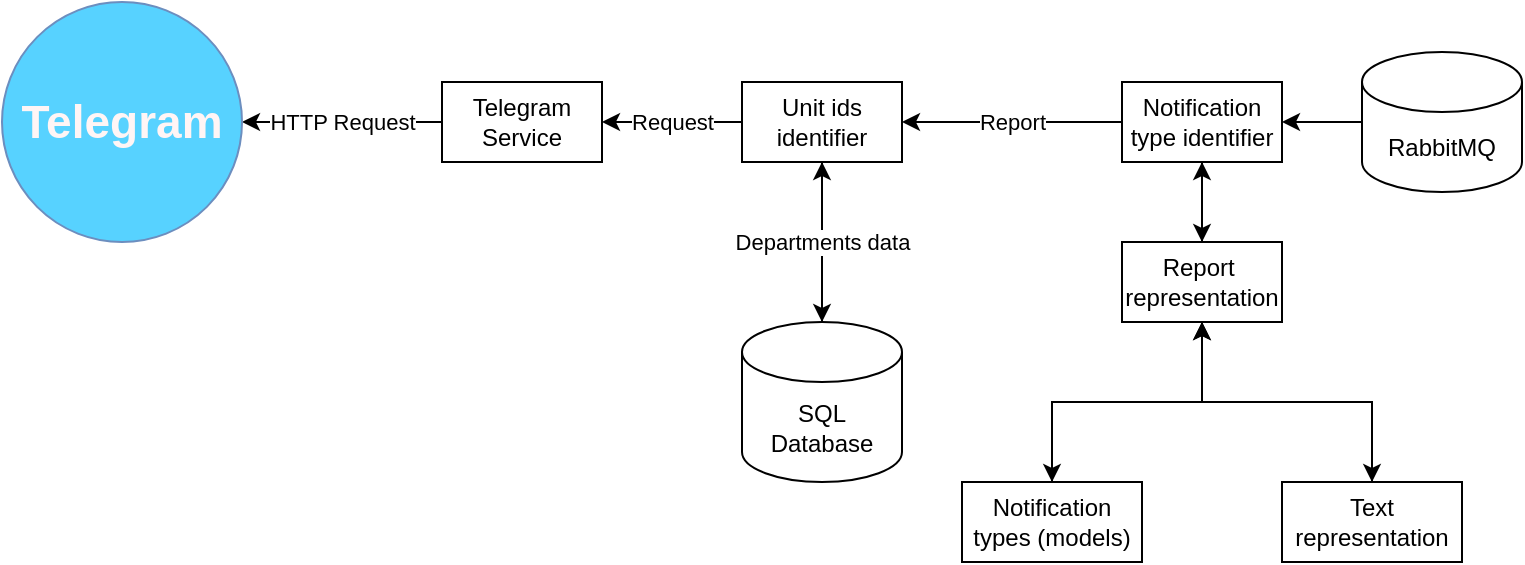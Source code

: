 <mxfile version="19.0.3" type="device"><diagram id="ykxm-ogAnmV3QKXspcrd" name="Page-1"><mxGraphModel dx="2035" dy="747" grid="1" gridSize="10" guides="1" tooltips="1" connect="1" arrows="1" fold="1" page="1" pageScale="1" pageWidth="850" pageHeight="1100" math="0" shadow="0"><root><mxCell id="0"/><mxCell id="1" parent="0"/><mxCell id="2UXT2HUSCbxSD0M2m10L-11" value="HTTP Request" style="edgeStyle=orthogonalEdgeStyle;rounded=0;orthogonalLoop=1;jettySize=auto;html=1;" edge="1" parent="1" source="2UXT2HUSCbxSD0M2m10L-1" target="2UXT2HUSCbxSD0M2m10L-10"><mxGeometry relative="1" as="geometry"/></mxCell><mxCell id="2UXT2HUSCbxSD0M2m10L-1" value="Telegram Service" style="rounded=0;whiteSpace=wrap;html=1;" vertex="1" parent="1"><mxGeometry x="100" y="400" width="80" height="40" as="geometry"/></mxCell><mxCell id="2UXT2HUSCbxSD0M2m10L-8" value="Request" style="edgeStyle=orthogonalEdgeStyle;rounded=0;orthogonalLoop=1;jettySize=auto;html=1;" edge="1" parent="1" source="2UXT2HUSCbxSD0M2m10L-2" target="2UXT2HUSCbxSD0M2m10L-1"><mxGeometry relative="1" as="geometry"/></mxCell><mxCell id="2UXT2HUSCbxSD0M2m10L-13" style="edgeStyle=orthogonalEdgeStyle;rounded=0;orthogonalLoop=1;jettySize=auto;html=1;" edge="1" parent="1" source="2UXT2HUSCbxSD0M2m10L-2" target="2UXT2HUSCbxSD0M2m10L-12"><mxGeometry relative="1" as="geometry"/></mxCell><mxCell id="2UXT2HUSCbxSD0M2m10L-2" value="Unit ids identifier" style="rounded=0;whiteSpace=wrap;html=1;" vertex="1" parent="1"><mxGeometry x="250" y="400" width="80" height="40" as="geometry"/></mxCell><mxCell id="2UXT2HUSCbxSD0M2m10L-7" value="Report" style="edgeStyle=orthogonalEdgeStyle;rounded=0;orthogonalLoop=1;jettySize=auto;html=1;" edge="1" parent="1" source="2UXT2HUSCbxSD0M2m10L-3" target="2UXT2HUSCbxSD0M2m10L-2"><mxGeometry relative="1" as="geometry"/></mxCell><mxCell id="2UXT2HUSCbxSD0M2m10L-27" style="edgeStyle=orthogonalEdgeStyle;rounded=0;orthogonalLoop=1;jettySize=auto;html=1;" edge="1" parent="1" source="2UXT2HUSCbxSD0M2m10L-3" target="2UXT2HUSCbxSD0M2m10L-25"><mxGeometry relative="1" as="geometry"/></mxCell><mxCell id="2UXT2HUSCbxSD0M2m10L-3" value="Notification type identifier" style="whiteSpace=wrap;html=1;" vertex="1" parent="1"><mxGeometry x="440" y="400" width="80" height="40" as="geometry"/></mxCell><mxCell id="2UXT2HUSCbxSD0M2m10L-6" style="edgeStyle=orthogonalEdgeStyle;rounded=0;orthogonalLoop=1;jettySize=auto;html=1;" edge="1" parent="1" source="2UXT2HUSCbxSD0M2m10L-5" target="2UXT2HUSCbxSD0M2m10L-3"><mxGeometry relative="1" as="geometry"><mxPoint x="550" y="430" as="targetPoint"/></mxGeometry></mxCell><mxCell id="2UXT2HUSCbxSD0M2m10L-5" value="RabbitMQ" style="shape=cylinder3;whiteSpace=wrap;html=1;boundedLbl=1;backgroundOutline=1;size=15;" vertex="1" parent="1"><mxGeometry x="560" y="385" width="80" height="70" as="geometry"/></mxCell><mxCell id="2UXT2HUSCbxSD0M2m10L-10" value="&lt;b&gt;&lt;font style=&quot;font-size: 23px;&quot;&gt;Telegram&lt;/font&gt;&lt;/b&gt;" style="ellipse;whiteSpace=wrap;html=1;fillColor=#57D2FF;strokeColor=#6c8ebf;fontSize=19;fontColor=#FFF5F5;" vertex="1" parent="1"><mxGeometry x="-120" y="360" width="120" height="120" as="geometry"/></mxCell><mxCell id="2UXT2HUSCbxSD0M2m10L-14" value="Departments data" style="edgeStyle=orthogonalEdgeStyle;rounded=0;orthogonalLoop=1;jettySize=auto;html=1;" edge="1" parent="1" source="2UXT2HUSCbxSD0M2m10L-12" target="2UXT2HUSCbxSD0M2m10L-2"><mxGeometry relative="1" as="geometry"/></mxCell><mxCell id="2UXT2HUSCbxSD0M2m10L-12" value="SQL&lt;br&gt;Database" style="shape=cylinder3;whiteSpace=wrap;html=1;boundedLbl=1;backgroundOutline=1;size=15;" vertex="1" parent="1"><mxGeometry x="250" y="520" width="80" height="80" as="geometry"/></mxCell><mxCell id="2UXT2HUSCbxSD0M2m10L-33" style="edgeStyle=orthogonalEdgeStyle;rounded=0;orthogonalLoop=1;jettySize=auto;html=1;" edge="1" parent="1" source="2UXT2HUSCbxSD0M2m10L-15" target="2UXT2HUSCbxSD0M2m10L-25"><mxGeometry relative="1" as="geometry"/></mxCell><mxCell id="2UXT2HUSCbxSD0M2m10L-15" value="Notification types (models)" style="rounded=0;whiteSpace=wrap;html=1;" vertex="1" parent="1"><mxGeometry x="360" y="600" width="90" height="40" as="geometry"/></mxCell><mxCell id="2UXT2HUSCbxSD0M2m10L-28" style="edgeStyle=orthogonalEdgeStyle;rounded=0;orthogonalLoop=1;jettySize=auto;html=1;" edge="1" parent="1" source="2UXT2HUSCbxSD0M2m10L-16" target="2UXT2HUSCbxSD0M2m10L-25"><mxGeometry relative="1" as="geometry"/></mxCell><mxCell id="2UXT2HUSCbxSD0M2m10L-16" value="Text representation" style="rounded=0;whiteSpace=wrap;html=1;" vertex="1" parent="1"><mxGeometry x="520" y="600" width="90" height="40" as="geometry"/></mxCell><mxCell id="2UXT2HUSCbxSD0M2m10L-26" style="edgeStyle=orthogonalEdgeStyle;rounded=0;orthogonalLoop=1;jettySize=auto;html=1;" edge="1" parent="1" source="2UXT2HUSCbxSD0M2m10L-25" target="2UXT2HUSCbxSD0M2m10L-3"><mxGeometry relative="1" as="geometry"/></mxCell><mxCell id="2UXT2HUSCbxSD0M2m10L-31" style="edgeStyle=orthogonalEdgeStyle;rounded=0;orthogonalLoop=1;jettySize=auto;html=1;" edge="1" parent="1" source="2UXT2HUSCbxSD0M2m10L-25" target="2UXT2HUSCbxSD0M2m10L-16"><mxGeometry relative="1" as="geometry"/></mxCell><mxCell id="2UXT2HUSCbxSD0M2m10L-37" style="edgeStyle=orthogonalEdgeStyle;rounded=0;orthogonalLoop=1;jettySize=auto;html=1;" edge="1" parent="1" source="2UXT2HUSCbxSD0M2m10L-25" target="2UXT2HUSCbxSD0M2m10L-15"><mxGeometry relative="1" as="geometry"/></mxCell><mxCell id="2UXT2HUSCbxSD0M2m10L-25" value="Report&amp;nbsp;&lt;br&gt;representation" style="rounded=0;whiteSpace=wrap;html=1;" vertex="1" parent="1"><mxGeometry x="440" y="480" width="80" height="40" as="geometry"/></mxCell></root></mxGraphModel></diagram></mxfile>